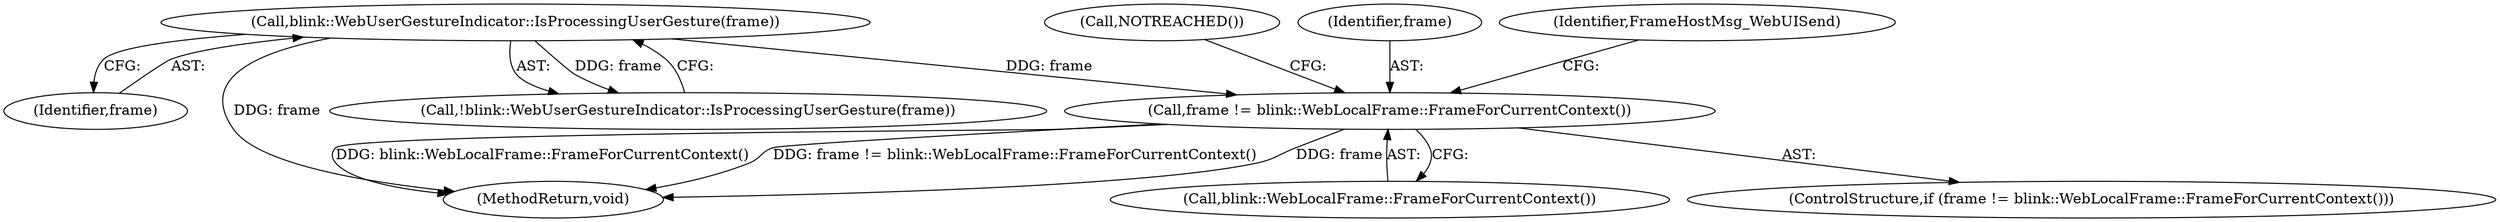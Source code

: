 digraph "0_Chrome_90585e657db48f93bd73bc45d4caa975323da41b@pointer" {
"1000174" [label="(Call,frame != blink::WebLocalFrame::FrameForCurrentContext())"];
"1000132" [label="(Call,blink::WebUserGestureIndicator::IsProcessingUserGesture(frame))"];
"1000131" [label="(Call,!blink::WebUserGestureIndicator::IsProcessingUserGesture(frame))"];
"1000133" [label="(Identifier,frame)"];
"1000132" [label="(Call,blink::WebUserGestureIndicator::IsProcessingUserGesture(frame))"];
"1000176" [label="(Call,blink::WebLocalFrame::FrameForCurrentContext())"];
"1000178" [label="(Call,NOTREACHED())"];
"1000175" [label="(Identifier,frame)"];
"1000174" [label="(Call,frame != blink::WebLocalFrame::FrameForCurrentContext())"];
"1000183" [label="(MethodReturn,void)"];
"1000173" [label="(ControlStructure,if (frame != blink::WebLocalFrame::FrameForCurrentContext()))"];
"1000182" [label="(Identifier,FrameHostMsg_WebUISend)"];
"1000174" -> "1000173"  [label="AST: "];
"1000174" -> "1000176"  [label="CFG: "];
"1000175" -> "1000174"  [label="AST: "];
"1000176" -> "1000174"  [label="AST: "];
"1000178" -> "1000174"  [label="CFG: "];
"1000182" -> "1000174"  [label="CFG: "];
"1000174" -> "1000183"  [label="DDG: blink::WebLocalFrame::FrameForCurrentContext()"];
"1000174" -> "1000183"  [label="DDG: frame != blink::WebLocalFrame::FrameForCurrentContext()"];
"1000174" -> "1000183"  [label="DDG: frame"];
"1000132" -> "1000174"  [label="DDG: frame"];
"1000132" -> "1000131"  [label="AST: "];
"1000132" -> "1000133"  [label="CFG: "];
"1000133" -> "1000132"  [label="AST: "];
"1000131" -> "1000132"  [label="CFG: "];
"1000132" -> "1000183"  [label="DDG: frame"];
"1000132" -> "1000131"  [label="DDG: frame"];
}
